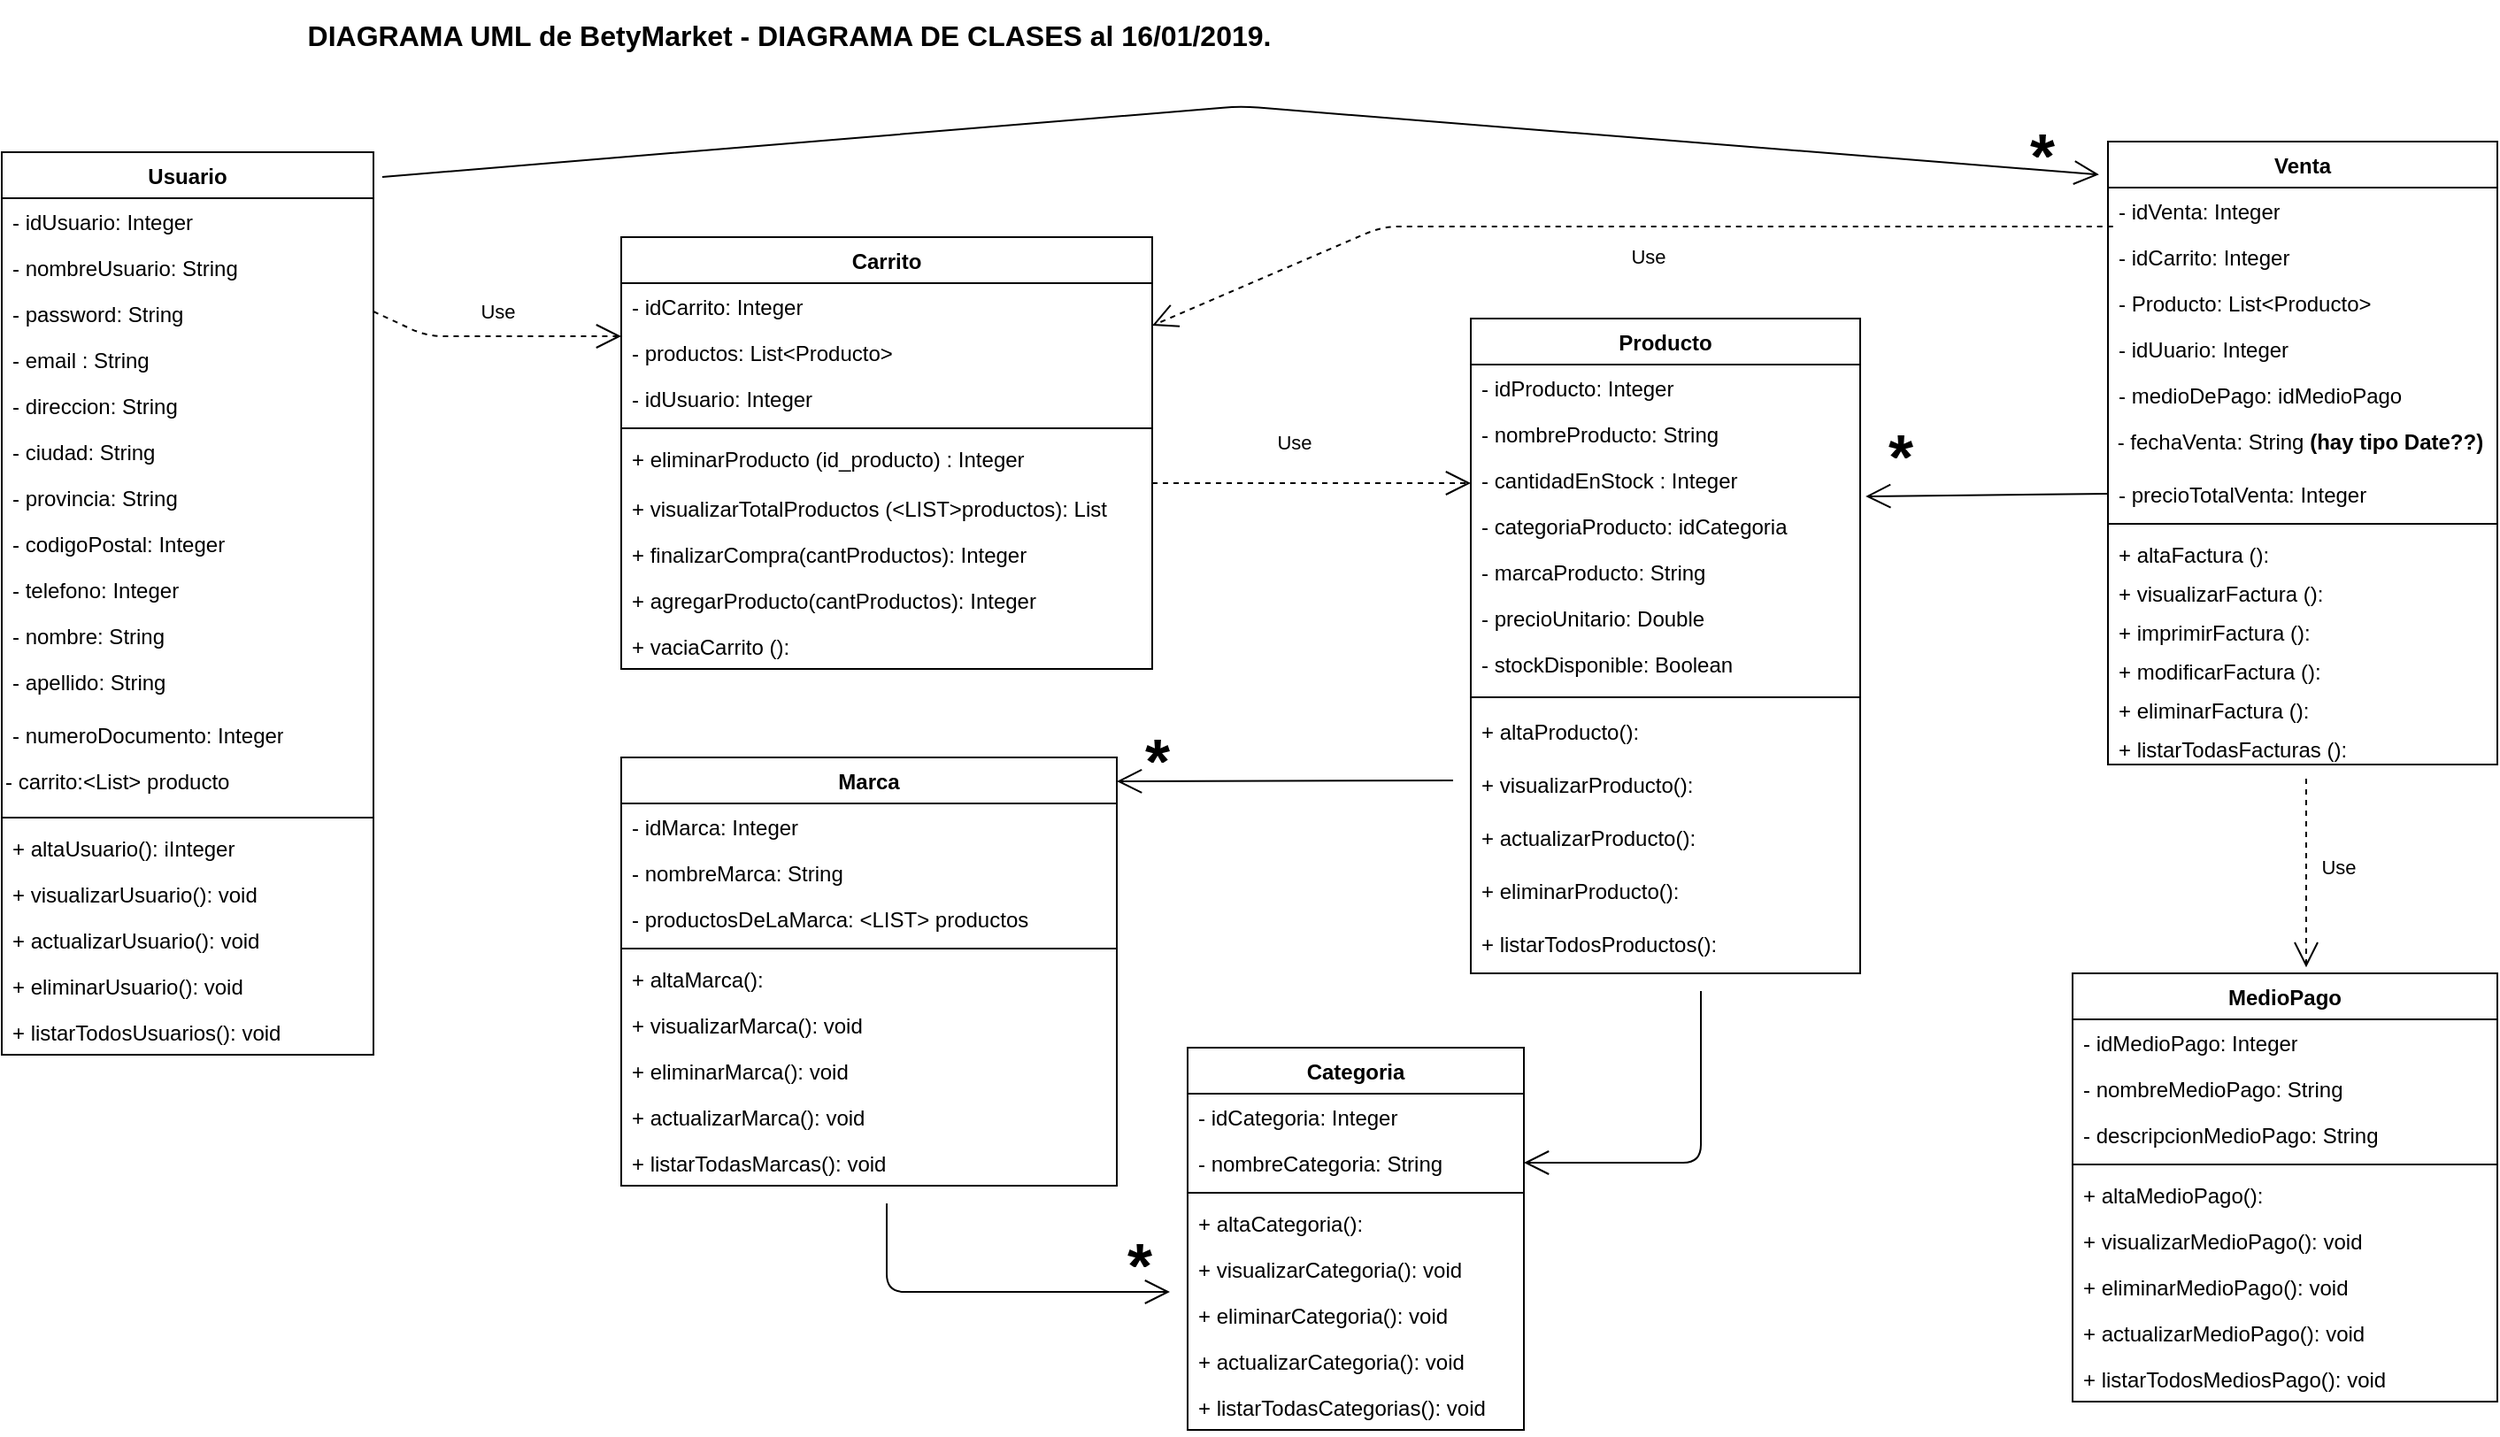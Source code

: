 <mxfile version="12.5.5" type="github">
  <diagram name="Page-1" id="9f46799a-70d6-7492-0946-bef42562c5a5">
    <mxGraphModel dx="1022" dy="649" grid="1" gridSize="10" guides="1" tooltips="1" connect="1" arrows="1" fold="1" page="1" pageScale="1" pageWidth="1100" pageHeight="850" background="#ffffff" math="0" shadow="0">
      <root>
        <mxCell id="0"/>
        <mxCell id="1" parent="0"/>
        <mxCell id="7UAfoyr8AbbVTsSyvI7V-3" value="&lt;b style=&quot;font-size: 16px&quot;&gt;&lt;font style=&quot;font-size: 16px&quot;&gt;DIAGRAMA UML de BetyMarket - DIAGRAMA DE CLASES al 16/01/2019.&lt;/font&gt;&lt;/b&gt;" style="text;html=1;strokeColor=none;fillColor=none;align=center;verticalAlign=middle;whiteSpace=wrap;rounded=0;fontSize=16;" parent="1" vertex="1">
          <mxGeometry x="200" y="10" width="730" height="40" as="geometry"/>
        </mxCell>
        <mxCell id="xMiejtiBmtiJci-bfV6F-1" value="Usuario" style="swimlane;fontStyle=1;align=center;verticalAlign=top;childLayout=stackLayout;horizontal=1;startSize=26;horizontalStack=0;resizeParent=1;resizeParentMax=0;resizeLast=0;collapsible=1;marginBottom=0;" parent="1" vertex="1">
          <mxGeometry x="120" y="96" width="210" height="510" as="geometry">
            <mxRectangle x="440" y="80" width="80" height="26" as="alternateBounds"/>
          </mxGeometry>
        </mxCell>
        <mxCell id="PyTlj7sZokD1tcicTgzd-20" value="- idUsuario: Integer" style="text;html=1;strokeColor=none;fillColor=none;align=left;verticalAlign=top;spacingLeft=4;spacingRight=4;whiteSpace=wrap;overflow=hidden;rotatable=0;points=[[0,0.5],[1,0.5]];portConstraint=eastwest;" parent="xMiejtiBmtiJci-bfV6F-1" vertex="1">
          <mxGeometry y="26" width="210" height="26" as="geometry"/>
        </mxCell>
        <mxCell id="78961159f06e98e8-34" value="- nombreUsuario: String" style="text;html=1;strokeColor=none;fillColor=none;align=left;verticalAlign=top;spacingLeft=4;spacingRight=4;whiteSpace=wrap;overflow=hidden;rotatable=0;points=[[0,0.5],[1,0.5]];portConstraint=eastwest;" parent="xMiejtiBmtiJci-bfV6F-1" vertex="1">
          <mxGeometry y="52" width="210" height="26" as="geometry"/>
        </mxCell>
        <mxCell id="78961159f06e98e8-36" value="- password: String" style="text;html=1;strokeColor=none;fillColor=none;align=left;verticalAlign=top;spacingLeft=4;spacingRight=4;whiteSpace=wrap;overflow=hidden;rotatable=0;points=[[0,0.5],[1,0.5]];portConstraint=eastwest;" parent="xMiejtiBmtiJci-bfV6F-1" vertex="1">
          <mxGeometry y="78" width="210" height="26" as="geometry"/>
        </mxCell>
        <mxCell id="78961159f06e98e8-37" value="- email : String" style="text;html=1;strokeColor=none;fillColor=none;align=left;verticalAlign=top;spacingLeft=4;spacingRight=4;whiteSpace=wrap;overflow=hidden;rotatable=0;points=[[0,0.5],[1,0.5]];portConstraint=eastwest;" parent="xMiejtiBmtiJci-bfV6F-1" vertex="1">
          <mxGeometry y="104" width="210" height="26" as="geometry"/>
        </mxCell>
        <mxCell id="78961159f06e98e8-42" value="- direccion: String" style="text;html=1;strokeColor=none;fillColor=none;align=left;verticalAlign=top;spacingLeft=4;spacingRight=4;whiteSpace=wrap;overflow=hidden;rotatable=0;points=[[0,0.5],[1,0.5]];portConstraint=eastwest;" parent="xMiejtiBmtiJci-bfV6F-1" vertex="1">
          <mxGeometry y="130" width="210" height="26" as="geometry"/>
        </mxCell>
        <mxCell id="PyTlj7sZokD1tcicTgzd-12" value="- ciudad: String" style="text;html=1;strokeColor=none;fillColor=none;align=left;verticalAlign=top;spacingLeft=4;spacingRight=4;whiteSpace=wrap;overflow=hidden;rotatable=0;points=[[0,0.5],[1,0.5]];portConstraint=eastwest;" parent="xMiejtiBmtiJci-bfV6F-1" vertex="1">
          <mxGeometry y="156" width="210" height="26" as="geometry"/>
        </mxCell>
        <mxCell id="PyTlj7sZokD1tcicTgzd-13" value="- provincia: String" style="text;html=1;strokeColor=none;fillColor=none;align=left;verticalAlign=top;spacingLeft=4;spacingRight=4;whiteSpace=wrap;overflow=hidden;rotatable=0;points=[[0,0.5],[1,0.5]];portConstraint=eastwest;" parent="xMiejtiBmtiJci-bfV6F-1" vertex="1">
          <mxGeometry y="182" width="210" height="26" as="geometry"/>
        </mxCell>
        <mxCell id="PyTlj7sZokD1tcicTgzd-14" value="- codigoPostal: Integer" style="text;html=1;strokeColor=none;fillColor=none;align=left;verticalAlign=top;spacingLeft=4;spacingRight=4;whiteSpace=wrap;overflow=hidden;rotatable=0;points=[[0,0.5],[1,0.5]];portConstraint=eastwest;" parent="xMiejtiBmtiJci-bfV6F-1" vertex="1">
          <mxGeometry y="208" width="210" height="26" as="geometry"/>
        </mxCell>
        <mxCell id="78961159f06e98e8-40" value="- telefono: Integer" style="text;html=1;strokeColor=none;fillColor=none;align=left;verticalAlign=top;spacingLeft=4;spacingRight=4;whiteSpace=wrap;overflow=hidden;rotatable=0;points=[[0,0.5],[1,0.5]];portConstraint=eastwest;" parent="xMiejtiBmtiJci-bfV6F-1" vertex="1">
          <mxGeometry y="234" width="210" height="26" as="geometry"/>
        </mxCell>
        <mxCell id="78961159f06e98e8-32" value="- nombre: String" style="text;html=1;strokeColor=none;fillColor=none;align=left;verticalAlign=top;spacingLeft=4;spacingRight=4;whiteSpace=wrap;overflow=hidden;rotatable=0;points=[[0,0.5],[1,0.5]];portConstraint=eastwest;" parent="xMiejtiBmtiJci-bfV6F-1" vertex="1">
          <mxGeometry y="260" width="210" height="26" as="geometry"/>
        </mxCell>
        <mxCell id="PyTlj7sZokD1tcicTgzd-11" value="- apellido: String&lt;br&gt;" style="text;html=1;strokeColor=none;fillColor=none;align=left;verticalAlign=top;spacingLeft=4;spacingRight=4;whiteSpace=wrap;overflow=hidden;rotatable=0;points=[[0,0.5],[1,0.5]];portConstraint=eastwest;" parent="xMiejtiBmtiJci-bfV6F-1" vertex="1">
          <mxGeometry y="286" width="210" height="30" as="geometry"/>
        </mxCell>
        <mxCell id="PyTlj7sZokD1tcicTgzd-19" value="- numeroDocumento: Integer" style="text;html=1;strokeColor=none;fillColor=none;align=left;verticalAlign=top;spacingLeft=4;spacingRight=4;whiteSpace=wrap;overflow=hidden;rotatable=0;points=[[0,0.5],[1,0.5]];portConstraint=eastwest;" parent="xMiejtiBmtiJci-bfV6F-1" vertex="1">
          <mxGeometry y="316" width="210" height="26" as="geometry"/>
        </mxCell>
        <mxCell id="WIkW4_zKr_JDpkfTiMGo-17" value="- carrito:&amp;lt;List&amp;gt; producto" style="text;html=1;" parent="xMiejtiBmtiJci-bfV6F-1" vertex="1">
          <mxGeometry y="342" width="210" height="30" as="geometry"/>
        </mxCell>
        <mxCell id="xMiejtiBmtiJci-bfV6F-3" value="" style="line;strokeWidth=1;fillColor=none;align=left;verticalAlign=middle;spacingTop=-1;spacingLeft=3;spacingRight=3;rotatable=0;labelPosition=right;points=[];portConstraint=eastwest;" parent="xMiejtiBmtiJci-bfV6F-1" vertex="1">
          <mxGeometry y="372" width="210" height="8" as="geometry"/>
        </mxCell>
        <mxCell id="WIkW4_zKr_JDpkfTiMGo-2" value="+ altaUsuario(): iInteger" style="text;html=1;strokeColor=none;fillColor=none;align=left;verticalAlign=top;spacingLeft=4;spacingRight=4;whiteSpace=wrap;overflow=hidden;rotatable=0;points=[[0,0.5],[1,0.5]];portConstraint=eastwest;" parent="xMiejtiBmtiJci-bfV6F-1" vertex="1">
          <mxGeometry y="380" width="210" height="26" as="geometry"/>
        </mxCell>
        <mxCell id="PyTlj7sZokD1tcicTgzd-17" value="+ visualizarUsuario(): void" style="text;html=1;strokeColor=none;fillColor=none;align=left;verticalAlign=top;spacingLeft=4;spacingRight=4;whiteSpace=wrap;overflow=hidden;rotatable=0;points=[[0,0.5],[1,0.5]];portConstraint=eastwest;" parent="xMiejtiBmtiJci-bfV6F-1" vertex="1">
          <mxGeometry y="406" width="210" height="26" as="geometry"/>
        </mxCell>
        <mxCell id="PyTlj7sZokD1tcicTgzd-18" value="+ actualizarUsuario(): void" style="text;html=1;strokeColor=none;fillColor=none;align=left;verticalAlign=top;spacingLeft=4;spacingRight=4;whiteSpace=wrap;overflow=hidden;rotatable=0;points=[[0,0.5],[1,0.5]];portConstraint=eastwest;" parent="xMiejtiBmtiJci-bfV6F-1" vertex="1">
          <mxGeometry y="432" width="210" height="26" as="geometry"/>
        </mxCell>
        <mxCell id="PyTlj7sZokD1tcicTgzd-25" value="+ eliminarUsuario(): void" style="text;html=1;strokeColor=none;fillColor=none;align=left;verticalAlign=top;spacingLeft=4;spacingRight=4;whiteSpace=wrap;overflow=hidden;rotatable=0;points=[[0,0.5],[1,0.5]];portConstraint=eastwest;" parent="xMiejtiBmtiJci-bfV6F-1" vertex="1">
          <mxGeometry y="458" width="210" height="26" as="geometry"/>
        </mxCell>
        <mxCell id="PyTlj7sZokD1tcicTgzd-50" value="+ listarTodosUsuarios(): void" style="text;html=1;strokeColor=none;fillColor=none;align=left;verticalAlign=top;spacingLeft=4;spacingRight=4;whiteSpace=wrap;overflow=hidden;rotatable=0;points=[[0,0.5],[1,0.5]];portConstraint=eastwest;" parent="xMiejtiBmtiJci-bfV6F-1" vertex="1">
          <mxGeometry y="484" width="210" height="26" as="geometry"/>
        </mxCell>
        <mxCell id="xMiejtiBmtiJci-bfV6F-9" value="Venta" style="swimlane;fontStyle=1;align=center;verticalAlign=top;childLayout=stackLayout;horizontal=1;startSize=26;horizontalStack=0;resizeParent=1;resizeParentMax=0;resizeLast=0;collapsible=1;marginBottom=0;" parent="1" vertex="1">
          <mxGeometry x="1310" y="90" width="220" height="352" as="geometry"/>
        </mxCell>
        <mxCell id="6r-YugnRgSn9FtwPUTXZ-2" value="- idVenta: Integer" style="text;html=1;strokeColor=none;fillColor=none;align=left;verticalAlign=top;spacingLeft=4;spacingRight=4;whiteSpace=wrap;overflow=hidden;rotatable=0;points=[[0,0.5],[1,0.5]];portConstraint=eastwest;" parent="xMiejtiBmtiJci-bfV6F-9" vertex="1">
          <mxGeometry y="26" width="220" height="26" as="geometry"/>
        </mxCell>
        <mxCell id="PyTlj7sZokD1tcicTgzd-74" value="- idCarrito: Integer" style="text;html=1;strokeColor=none;fillColor=none;align=left;verticalAlign=top;spacingLeft=4;spacingRight=4;whiteSpace=wrap;overflow=hidden;rotatable=0;points=[[0,0.5],[1,0.5]];portConstraint=eastwest;" parent="xMiejtiBmtiJci-bfV6F-9" vertex="1">
          <mxGeometry y="52" width="220" height="26" as="geometry"/>
        </mxCell>
        <mxCell id="PyTlj7sZokD1tcicTgzd-106" value="- Producto: List&lt;Producto&gt;" style="text;strokeColor=none;fillColor=none;align=left;verticalAlign=top;spacingLeft=4;spacingRight=4;overflow=hidden;rotatable=0;points=[[0,0.5],[1,0.5]];portConstraint=eastwest;" parent="xMiejtiBmtiJci-bfV6F-9" vertex="1">
          <mxGeometry y="78" width="220" height="26" as="geometry"/>
        </mxCell>
        <mxCell id="WIkW4_zKr_JDpkfTiMGo-15" value="- idUuario: Integer" style="text;html=1;strokeColor=none;fillColor=none;align=left;verticalAlign=top;spacingLeft=4;spacingRight=4;whiteSpace=wrap;overflow=hidden;rotatable=0;points=[[0,0.5],[1,0.5]];portConstraint=eastwest;" parent="xMiejtiBmtiJci-bfV6F-9" vertex="1">
          <mxGeometry y="104" width="220" height="26" as="geometry"/>
        </mxCell>
        <mxCell id="78961159f06e98e8-84" value="- medioDePago: idMedioPago" style="text;html=1;strokeColor=none;fillColor=none;align=left;verticalAlign=top;spacingLeft=4;spacingRight=4;whiteSpace=wrap;overflow=hidden;rotatable=0;points=[[0,0.5],[1,0.5]];portConstraint=eastwest;" parent="xMiejtiBmtiJci-bfV6F-9" vertex="1">
          <mxGeometry y="130" width="220" height="26" as="geometry"/>
        </mxCell>
        <mxCell id="WIkW4_zKr_JDpkfTiMGo-14" value="&amp;nbsp;- fechaVenta: String &lt;b&gt;(hay tipo Date??)&lt;/b&gt;" style="text;html=1;" parent="xMiejtiBmtiJci-bfV6F-9" vertex="1">
          <mxGeometry y="156" width="220" height="30" as="geometry"/>
        </mxCell>
        <mxCell id="78961159f06e98e8-74" value="- precioTotalVenta: Integer" style="text;html=1;strokeColor=none;fillColor=none;align=left;verticalAlign=top;spacingLeft=4;spacingRight=4;whiteSpace=wrap;overflow=hidden;rotatable=0;points=[[0,0.5],[1,0.5]];portConstraint=eastwest;" parent="xMiejtiBmtiJci-bfV6F-9" vertex="1">
          <mxGeometry y="186" width="220" height="26" as="geometry"/>
        </mxCell>
        <mxCell id="xMiejtiBmtiJci-bfV6F-11" value="" style="line;strokeWidth=1;fillColor=none;align=left;verticalAlign=middle;spacingTop=-1;spacingLeft=3;spacingRight=3;rotatable=0;labelPosition=right;points=[];portConstraint=eastwest;" parent="xMiejtiBmtiJci-bfV6F-9" vertex="1">
          <mxGeometry y="212" width="220" height="8" as="geometry"/>
        </mxCell>
        <mxCell id="xMiejtiBmtiJci-bfV6F-12" value="+ altaFactura (): " style="text;strokeColor=none;fillColor=none;align=left;verticalAlign=top;spacingLeft=4;spacingRight=4;overflow=hidden;rotatable=0;points=[[0,0.5],[1,0.5]];portConstraint=eastwest;" parent="xMiejtiBmtiJci-bfV6F-9" vertex="1">
          <mxGeometry y="220" width="220" height="22" as="geometry"/>
        </mxCell>
        <mxCell id="PyTlj7sZokD1tcicTgzd-63" value="+ visualizarFactura (): " style="text;strokeColor=none;fillColor=none;align=left;verticalAlign=top;spacingLeft=4;spacingRight=4;overflow=hidden;rotatable=0;points=[[0,0.5],[1,0.5]];portConstraint=eastwest;" parent="xMiejtiBmtiJci-bfV6F-9" vertex="1">
          <mxGeometry y="242" width="220" height="22" as="geometry"/>
        </mxCell>
        <mxCell id="PyTlj7sZokD1tcicTgzd-64" value="+ imprimirFactura (): " style="text;strokeColor=none;fillColor=none;align=left;verticalAlign=top;spacingLeft=4;spacingRight=4;overflow=hidden;rotatable=0;points=[[0,0.5],[1,0.5]];portConstraint=eastwest;" parent="xMiejtiBmtiJci-bfV6F-9" vertex="1">
          <mxGeometry y="264" width="220" height="22" as="geometry"/>
        </mxCell>
        <mxCell id="PyTlj7sZokD1tcicTgzd-65" value="+ modificarFactura (): " style="text;strokeColor=none;fillColor=none;align=left;verticalAlign=top;spacingLeft=4;spacingRight=4;overflow=hidden;rotatable=0;points=[[0,0.5],[1,0.5]];portConstraint=eastwest;" parent="xMiejtiBmtiJci-bfV6F-9" vertex="1">
          <mxGeometry y="286" width="220" height="22" as="geometry"/>
        </mxCell>
        <mxCell id="PyTlj7sZokD1tcicTgzd-66" value="+ eliminarFactura (): " style="text;strokeColor=none;fillColor=none;align=left;verticalAlign=top;spacingLeft=4;spacingRight=4;overflow=hidden;rotatable=0;points=[[0,0.5],[1,0.5]];portConstraint=eastwest;" parent="xMiejtiBmtiJci-bfV6F-9" vertex="1">
          <mxGeometry y="308" width="220" height="22" as="geometry"/>
        </mxCell>
        <mxCell id="PyTlj7sZokD1tcicTgzd-68" value="+ listarTodasFacturas (): " style="text;strokeColor=none;fillColor=none;align=left;verticalAlign=top;spacingLeft=4;spacingRight=4;overflow=hidden;rotatable=0;points=[[0,0.5],[1,0.5]];portConstraint=eastwest;" parent="xMiejtiBmtiJci-bfV6F-9" vertex="1">
          <mxGeometry y="330" width="220" height="22" as="geometry"/>
        </mxCell>
        <mxCell id="xMiejtiBmtiJci-bfV6F-13" value="Producto" style="swimlane;fontStyle=1;align=center;verticalAlign=top;childLayout=stackLayout;horizontal=1;startSize=26;horizontalStack=0;resizeParent=1;resizeParentMax=0;resizeLast=0;collapsible=1;marginBottom=0;" parent="1" vertex="1">
          <mxGeometry x="950" y="190" width="220" height="370" as="geometry">
            <mxRectangle x="120" y="80" width="90" height="26" as="alternateBounds"/>
          </mxGeometry>
        </mxCell>
        <mxCell id="78961159f06e98e8-20" value="- idProducto: Integer" style="text;html=1;strokeColor=none;fillColor=none;align=left;verticalAlign=top;spacingLeft=4;spacingRight=4;whiteSpace=wrap;overflow=hidden;rotatable=0;points=[[0,0.5],[1,0.5]];portConstraint=eastwest;" parent="xMiejtiBmtiJci-bfV6F-13" vertex="1">
          <mxGeometry y="26" width="220" height="26" as="geometry"/>
        </mxCell>
        <mxCell id="PyTlj7sZokD1tcicTgzd-21" value="- nombreProducto: String" style="text;html=1;strokeColor=none;fillColor=none;align=left;verticalAlign=top;spacingLeft=4;spacingRight=4;whiteSpace=wrap;overflow=hidden;rotatable=0;points=[[0,0.5],[1,0.5]];portConstraint=eastwest;" parent="xMiejtiBmtiJci-bfV6F-13" vertex="1">
          <mxGeometry y="52" width="220" height="26" as="geometry"/>
        </mxCell>
        <mxCell id="78961159f06e98e8-27" value="- cantidadEnStock : Integer" style="text;html=1;strokeColor=none;fillColor=none;align=left;verticalAlign=top;spacingLeft=4;spacingRight=4;whiteSpace=wrap;overflow=hidden;rotatable=0;points=[[0,0.5],[1,0.5]];portConstraint=eastwest;" parent="xMiejtiBmtiJci-bfV6F-13" vertex="1">
          <mxGeometry y="78" width="220" height="26" as="geometry"/>
        </mxCell>
        <mxCell id="78961159f06e98e8-58" value="- categoriaProducto: idCategoria" style="text;html=1;strokeColor=none;fillColor=none;align=left;verticalAlign=top;spacingLeft=4;spacingRight=4;whiteSpace=wrap;overflow=hidden;rotatable=0;points=[[0,0.5],[1,0.5]];portConstraint=eastwest;" parent="xMiejtiBmtiJci-bfV6F-13" vertex="1">
          <mxGeometry y="104" width="220" height="26" as="geometry"/>
        </mxCell>
        <mxCell id="78961159f06e98e8-110" value="- marcaProducto: String" style="text;html=1;strokeColor=none;fillColor=none;align=left;verticalAlign=top;spacingLeft=4;spacingRight=4;whiteSpace=wrap;overflow=hidden;rotatable=0;points=[[0,0.5],[1,0.5]];portConstraint=eastwest;" parent="xMiejtiBmtiJci-bfV6F-13" vertex="1">
          <mxGeometry y="130" width="220" height="26" as="geometry"/>
        </mxCell>
        <mxCell id="78961159f06e98e8-26" value="- precioUnitario: Double" style="text;html=1;strokeColor=none;fillColor=none;align=left;verticalAlign=top;spacingLeft=4;spacingRight=4;whiteSpace=wrap;overflow=hidden;rotatable=0;points=[[0,0.5],[1,0.5]];portConstraint=eastwest;" parent="xMiejtiBmtiJci-bfV6F-13" vertex="1">
          <mxGeometry y="156" width="220" height="26" as="geometry"/>
        </mxCell>
        <mxCell id="PyTlj7sZokD1tcicTgzd-76" value="- stockDisponible: Boolean" style="text;html=1;strokeColor=none;fillColor=none;align=left;verticalAlign=top;spacingLeft=4;spacingRight=4;whiteSpace=wrap;overflow=hidden;rotatable=0;points=[[0,0.5],[1,0.5]];portConstraint=eastwest;" parent="xMiejtiBmtiJci-bfV6F-13" vertex="1">
          <mxGeometry y="182" width="220" height="26" as="geometry"/>
        </mxCell>
        <mxCell id="xMiejtiBmtiJci-bfV6F-15" value="" style="line;strokeWidth=1;fillColor=none;align=left;verticalAlign=middle;spacingTop=-1;spacingLeft=3;spacingRight=3;rotatable=0;labelPosition=right;points=[];portConstraint=eastwest;" parent="xMiejtiBmtiJci-bfV6F-13" vertex="1">
          <mxGeometry y="208" width="220" height="12" as="geometry"/>
        </mxCell>
        <mxCell id="gkskZy_CYB1lAbszulbO-1" value="+ altaProducto(): " style="text;strokeColor=none;fillColor=none;align=left;verticalAlign=top;spacingLeft=4;spacingRight=4;overflow=hidden;rotatable=0;points=[[0,0.5],[1,0.5]];portConstraint=eastwest;" parent="xMiejtiBmtiJci-bfV6F-13" vertex="1">
          <mxGeometry y="220" width="220" height="30" as="geometry"/>
        </mxCell>
        <mxCell id="PyTlj7sZokD1tcicTgzd-22" value="+ visualizarProducto(): " style="text;strokeColor=none;fillColor=none;align=left;verticalAlign=top;spacingLeft=4;spacingRight=4;overflow=hidden;rotatable=0;points=[[0,0.5],[1,0.5]];portConstraint=eastwest;" parent="xMiejtiBmtiJci-bfV6F-13" vertex="1">
          <mxGeometry y="250" width="220" height="30" as="geometry"/>
        </mxCell>
        <mxCell id="PyTlj7sZokD1tcicTgzd-24" value="+ actualizarProducto(): " style="text;strokeColor=none;fillColor=none;align=left;verticalAlign=top;spacingLeft=4;spacingRight=4;overflow=hidden;rotatable=0;points=[[0,0.5],[1,0.5]];portConstraint=eastwest;" parent="xMiejtiBmtiJci-bfV6F-13" vertex="1">
          <mxGeometry y="280" width="220" height="30" as="geometry"/>
        </mxCell>
        <mxCell id="PyTlj7sZokD1tcicTgzd-23" value="+ eliminarProducto(): " style="text;strokeColor=none;fillColor=none;align=left;verticalAlign=top;spacingLeft=4;spacingRight=4;overflow=hidden;rotatable=0;points=[[0,0.5],[1,0.5]];portConstraint=eastwest;" parent="xMiejtiBmtiJci-bfV6F-13" vertex="1">
          <mxGeometry y="310" width="220" height="30" as="geometry"/>
        </mxCell>
        <mxCell id="PyTlj7sZokD1tcicTgzd-67" value="+ listarTodosProductos(): " style="text;strokeColor=none;fillColor=none;align=left;verticalAlign=top;spacingLeft=4;spacingRight=4;overflow=hidden;rotatable=0;points=[[0,0.5],[1,0.5]];portConstraint=eastwest;" parent="xMiejtiBmtiJci-bfV6F-13" vertex="1">
          <mxGeometry y="340" width="220" height="30" as="geometry"/>
        </mxCell>
        <mxCell id="FYrJzB4RA5t17NeNT5vl-1" value="Carrito" style="swimlane;fontStyle=1;align=center;verticalAlign=top;childLayout=stackLayout;horizontal=1;startSize=26;horizontalStack=0;resizeParent=1;resizeParentMax=0;resizeLast=0;collapsible=1;marginBottom=0;" parent="1" vertex="1">
          <mxGeometry x="470" y="144" width="300" height="244" as="geometry"/>
        </mxCell>
        <mxCell id="WIkW4_zKr_JDpkfTiMGo-12" value="- idCarrito: Integer" style="text;strokeColor=none;fillColor=none;align=left;verticalAlign=top;spacingLeft=4;spacingRight=4;overflow=hidden;rotatable=0;points=[[0,0.5],[1,0.5]];portConstraint=eastwest;" parent="FYrJzB4RA5t17NeNT5vl-1" vertex="1">
          <mxGeometry y="26" width="300" height="26" as="geometry"/>
        </mxCell>
        <mxCell id="FYrJzB4RA5t17NeNT5vl-2" value="- productos: List&lt;Producto&gt;" style="text;strokeColor=none;fillColor=none;align=left;verticalAlign=top;spacingLeft=4;spacingRight=4;overflow=hidden;rotatable=0;points=[[0,0.5],[1,0.5]];portConstraint=eastwest;" parent="FYrJzB4RA5t17NeNT5vl-1" vertex="1">
          <mxGeometry y="52" width="300" height="26" as="geometry"/>
        </mxCell>
        <mxCell id="WIkW4_zKr_JDpkfTiMGo-13" value="- idUsuario: Integer" style="text;strokeColor=none;fillColor=none;align=left;verticalAlign=top;spacingLeft=4;spacingRight=4;overflow=hidden;rotatable=0;points=[[0,0.5],[1,0.5]];portConstraint=eastwest;" parent="FYrJzB4RA5t17NeNT5vl-1" vertex="1">
          <mxGeometry y="78" width="300" height="26" as="geometry"/>
        </mxCell>
        <mxCell id="FYrJzB4RA5t17NeNT5vl-3" value="" style="line;strokeWidth=1;fillColor=none;align=left;verticalAlign=middle;spacingTop=-1;spacingLeft=3;spacingRight=3;rotatable=0;labelPosition=right;points=[];portConstraint=eastwest;" parent="FYrJzB4RA5t17NeNT5vl-1" vertex="1">
          <mxGeometry y="104" width="300" height="8" as="geometry"/>
        </mxCell>
        <mxCell id="FYrJzB4RA5t17NeNT5vl-5" value="+ eliminarProducto (id_producto) : Integer" style="text;strokeColor=none;fillColor=none;align=left;verticalAlign=top;spacingLeft=4;spacingRight=4;overflow=hidden;rotatable=0;points=[[0,0.5],[1,0.5]];portConstraint=eastwest;" parent="FYrJzB4RA5t17NeNT5vl-1" vertex="1">
          <mxGeometry y="112" width="300" height="28" as="geometry"/>
        </mxCell>
        <mxCell id="FYrJzB4RA5t17NeNT5vl-4" value="+ visualizarTotalProductos (&lt;LIST&gt;productos): List" style="text;strokeColor=none;fillColor=none;align=left;verticalAlign=top;spacingLeft=4;spacingRight=4;overflow=hidden;rotatable=0;points=[[0,0.5],[1,0.5]];portConstraint=eastwest;" parent="FYrJzB4RA5t17NeNT5vl-1" vertex="1">
          <mxGeometry y="140" width="300" height="26" as="geometry"/>
        </mxCell>
        <mxCell id="WIkW4_zKr_JDpkfTiMGo-20" value="+ finalizarCompra(cantProductos): Integer" style="text;strokeColor=none;fillColor=none;align=left;verticalAlign=top;spacingLeft=4;spacingRight=4;overflow=hidden;rotatable=0;points=[[0,0.5],[1,0.5]];portConstraint=eastwest;" parent="FYrJzB4RA5t17NeNT5vl-1" vertex="1">
          <mxGeometry y="166" width="300" height="26" as="geometry"/>
        </mxCell>
        <mxCell id="WIkW4_zKr_JDpkfTiMGo-22" value="+ agregarProducto(cantProductos): Integer" style="text;strokeColor=none;fillColor=none;align=left;verticalAlign=top;spacingLeft=4;spacingRight=4;overflow=hidden;rotatable=0;points=[[0,0.5],[1,0.5]];portConstraint=eastwest;" parent="FYrJzB4RA5t17NeNT5vl-1" vertex="1">
          <mxGeometry y="192" width="300" height="26" as="geometry"/>
        </mxCell>
        <mxCell id="WIkW4_zKr_JDpkfTiMGo-4" value="+ vaciaCarrito (): " style="text;strokeColor=none;fillColor=none;align=left;verticalAlign=top;spacingLeft=4;spacingRight=4;overflow=hidden;rotatable=0;points=[[0,0.5],[1,0.5]];portConstraint=eastwest;" parent="FYrJzB4RA5t17NeNT5vl-1" vertex="1">
          <mxGeometry y="218" width="300" height="26" as="geometry"/>
        </mxCell>
        <mxCell id="PyTlj7sZokD1tcicTgzd-26" value="Marca" style="swimlane;fontStyle=1;align=center;verticalAlign=top;childLayout=stackLayout;horizontal=1;startSize=26;horizontalStack=0;resizeParent=1;resizeParentMax=0;resizeLast=0;collapsible=1;marginBottom=0;" parent="1" vertex="1">
          <mxGeometry x="470" y="438" width="280" height="242" as="geometry"/>
        </mxCell>
        <mxCell id="PyTlj7sZokD1tcicTgzd-27" value="- idMarca: Integer" style="text;html=1;strokeColor=none;fillColor=none;align=left;verticalAlign=top;spacingLeft=4;spacingRight=4;whiteSpace=wrap;overflow=hidden;rotatable=0;points=[[0,0.5],[1,0.5]];portConstraint=eastwest;" parent="PyTlj7sZokD1tcicTgzd-26" vertex="1">
          <mxGeometry y="26" width="280" height="26" as="geometry"/>
        </mxCell>
        <mxCell id="PyTlj7sZokD1tcicTgzd-28" value="- nombreMarca: String" style="text;html=1;strokeColor=none;fillColor=none;align=left;verticalAlign=top;spacingLeft=4;spacingRight=4;whiteSpace=wrap;overflow=hidden;rotatable=0;points=[[0,0.5],[1,0.5]];portConstraint=eastwest;" parent="PyTlj7sZokD1tcicTgzd-26" vertex="1">
          <mxGeometry y="52" width="280" height="26" as="geometry"/>
        </mxCell>
        <mxCell id="PyTlj7sZokD1tcicTgzd-77" value="- productosDeLaMarca: &amp;lt;LIST&amp;gt; productos" style="text;html=1;strokeColor=none;fillColor=none;align=left;verticalAlign=top;spacingLeft=4;spacingRight=4;whiteSpace=wrap;overflow=hidden;rotatable=0;points=[[0,0.5],[1,0.5]];portConstraint=eastwest;" parent="PyTlj7sZokD1tcicTgzd-26" vertex="1">
          <mxGeometry y="78" width="280" height="26" as="geometry"/>
        </mxCell>
        <mxCell id="PyTlj7sZokD1tcicTgzd-32" value="" style="line;strokeWidth=1;fillColor=none;align=left;verticalAlign=middle;spacingTop=-1;spacingLeft=3;spacingRight=3;rotatable=0;labelPosition=right;points=[];portConstraint=eastwest;" parent="PyTlj7sZokD1tcicTgzd-26" vertex="1">
          <mxGeometry y="104" width="280" height="8" as="geometry"/>
        </mxCell>
        <mxCell id="PyTlj7sZokD1tcicTgzd-35" value="+ altaMarca():" style="text;html=1;strokeColor=none;fillColor=none;align=left;verticalAlign=top;spacingLeft=4;spacingRight=4;whiteSpace=wrap;overflow=hidden;rotatable=0;points=[[0,0.5],[1,0.5]];portConstraint=eastwest;" parent="PyTlj7sZokD1tcicTgzd-26" vertex="1">
          <mxGeometry y="112" width="280" height="26" as="geometry"/>
        </mxCell>
        <mxCell id="PyTlj7sZokD1tcicTgzd-36" value="+ visualizarMarca(): void" style="text;html=1;strokeColor=none;fillColor=none;align=left;verticalAlign=top;spacingLeft=4;spacingRight=4;whiteSpace=wrap;overflow=hidden;rotatable=0;points=[[0,0.5],[1,0.5]];portConstraint=eastwest;" parent="PyTlj7sZokD1tcicTgzd-26" vertex="1">
          <mxGeometry y="138" width="280" height="26" as="geometry"/>
        </mxCell>
        <mxCell id="PyTlj7sZokD1tcicTgzd-38" value="+ eliminarMarca(): void" style="text;html=1;strokeColor=none;fillColor=none;align=left;verticalAlign=top;spacingLeft=4;spacingRight=4;whiteSpace=wrap;overflow=hidden;rotatable=0;points=[[0,0.5],[1,0.5]];portConstraint=eastwest;" parent="PyTlj7sZokD1tcicTgzd-26" vertex="1">
          <mxGeometry y="164" width="280" height="26" as="geometry"/>
        </mxCell>
        <mxCell id="PyTlj7sZokD1tcicTgzd-37" value="+ actualizarMarca(): void" style="text;html=1;strokeColor=none;fillColor=none;align=left;verticalAlign=top;spacingLeft=4;spacingRight=4;whiteSpace=wrap;overflow=hidden;rotatable=0;points=[[0,0.5],[1,0.5]];portConstraint=eastwest;" parent="PyTlj7sZokD1tcicTgzd-26" vertex="1">
          <mxGeometry y="190" width="280" height="26" as="geometry"/>
        </mxCell>
        <mxCell id="PyTlj7sZokD1tcicTgzd-49" value="+ listarTodasMarcas(): void" style="text;html=1;strokeColor=none;fillColor=none;align=left;verticalAlign=top;spacingLeft=4;spacingRight=4;whiteSpace=wrap;overflow=hidden;rotatable=0;points=[[0,0.5],[1,0.5]];portConstraint=eastwest;" parent="PyTlj7sZokD1tcicTgzd-26" vertex="1">
          <mxGeometry y="216" width="280" height="26" as="geometry"/>
        </mxCell>
        <mxCell id="PyTlj7sZokD1tcicTgzd-39" value="MedioPago" style="swimlane;fontStyle=1;align=center;verticalAlign=top;childLayout=stackLayout;horizontal=1;startSize=26;horizontalStack=0;resizeParent=1;resizeParentMax=0;resizeLast=0;collapsible=1;marginBottom=0;" parent="1" vertex="1">
          <mxGeometry x="1290" y="560" width="240" height="242" as="geometry"/>
        </mxCell>
        <mxCell id="PyTlj7sZokD1tcicTgzd-40" value="- idMedioPago: Integer" style="text;html=1;strokeColor=none;fillColor=none;align=left;verticalAlign=top;spacingLeft=4;spacingRight=4;whiteSpace=wrap;overflow=hidden;rotatable=0;points=[[0,0.5],[1,0.5]];portConstraint=eastwest;" parent="PyTlj7sZokD1tcicTgzd-39" vertex="1">
          <mxGeometry y="26" width="240" height="26" as="geometry"/>
        </mxCell>
        <mxCell id="PyTlj7sZokD1tcicTgzd-41" value="- nombreMedioPago: String" style="text;html=1;strokeColor=none;fillColor=none;align=left;verticalAlign=top;spacingLeft=4;spacingRight=4;whiteSpace=wrap;overflow=hidden;rotatable=0;points=[[0,0.5],[1,0.5]];portConstraint=eastwest;" parent="PyTlj7sZokD1tcicTgzd-39" vertex="1">
          <mxGeometry y="52" width="240" height="26" as="geometry"/>
        </mxCell>
        <mxCell id="PyTlj7sZokD1tcicTgzd-51" value="- descripcionMedioPago: String" style="text;html=1;strokeColor=none;fillColor=none;align=left;verticalAlign=top;spacingLeft=4;spacingRight=4;whiteSpace=wrap;overflow=hidden;rotatable=0;points=[[0,0.5],[1,0.5]];portConstraint=eastwest;" parent="PyTlj7sZokD1tcicTgzd-39" vertex="1">
          <mxGeometry y="78" width="240" height="26" as="geometry"/>
        </mxCell>
        <mxCell id="PyTlj7sZokD1tcicTgzd-43" value="" style="line;strokeWidth=1;fillColor=none;align=left;verticalAlign=middle;spacingTop=-1;spacingLeft=3;spacingRight=3;rotatable=0;labelPosition=right;points=[];portConstraint=eastwest;" parent="PyTlj7sZokD1tcicTgzd-39" vertex="1">
          <mxGeometry y="104" width="240" height="8" as="geometry"/>
        </mxCell>
        <mxCell id="PyTlj7sZokD1tcicTgzd-44" value="+ altaMedioPago():" style="text;html=1;strokeColor=none;fillColor=none;align=left;verticalAlign=top;spacingLeft=4;spacingRight=4;whiteSpace=wrap;overflow=hidden;rotatable=0;points=[[0,0.5],[1,0.5]];portConstraint=eastwest;" parent="PyTlj7sZokD1tcicTgzd-39" vertex="1">
          <mxGeometry y="112" width="240" height="26" as="geometry"/>
        </mxCell>
        <mxCell id="PyTlj7sZokD1tcicTgzd-45" value="+ visualizarMedioPago(): void" style="text;html=1;strokeColor=none;fillColor=none;align=left;verticalAlign=top;spacingLeft=4;spacingRight=4;whiteSpace=wrap;overflow=hidden;rotatable=0;points=[[0,0.5],[1,0.5]];portConstraint=eastwest;" parent="PyTlj7sZokD1tcicTgzd-39" vertex="1">
          <mxGeometry y="138" width="240" height="26" as="geometry"/>
        </mxCell>
        <mxCell id="PyTlj7sZokD1tcicTgzd-46" value="+ eliminarMedioPago(): void" style="text;html=1;strokeColor=none;fillColor=none;align=left;verticalAlign=top;spacingLeft=4;spacingRight=4;whiteSpace=wrap;overflow=hidden;rotatable=0;points=[[0,0.5],[1,0.5]];portConstraint=eastwest;" parent="PyTlj7sZokD1tcicTgzd-39" vertex="1">
          <mxGeometry y="164" width="240" height="26" as="geometry"/>
        </mxCell>
        <mxCell id="PyTlj7sZokD1tcicTgzd-47" value="+ actualizarMedioPago(): void" style="text;html=1;strokeColor=none;fillColor=none;align=left;verticalAlign=top;spacingLeft=4;spacingRight=4;whiteSpace=wrap;overflow=hidden;rotatable=0;points=[[0,0.5],[1,0.5]];portConstraint=eastwest;" parent="PyTlj7sZokD1tcicTgzd-39" vertex="1">
          <mxGeometry y="190" width="240" height="26" as="geometry"/>
        </mxCell>
        <mxCell id="PyTlj7sZokD1tcicTgzd-48" value="+ listarTodosMediosPago(): void" style="text;html=1;strokeColor=none;fillColor=none;align=left;verticalAlign=top;spacingLeft=4;spacingRight=4;whiteSpace=wrap;overflow=hidden;rotatable=0;points=[[0,0.5],[1,0.5]];portConstraint=eastwest;" parent="PyTlj7sZokD1tcicTgzd-39" vertex="1">
          <mxGeometry y="216" width="240" height="26" as="geometry"/>
        </mxCell>
        <mxCell id="PyTlj7sZokD1tcicTgzd-52" value="Categoria" style="swimlane;fontStyle=1;align=center;verticalAlign=top;childLayout=stackLayout;horizontal=1;startSize=26;horizontalStack=0;resizeParent=1;resizeParentMax=0;resizeLast=0;collapsible=1;marginBottom=0;" parent="1" vertex="1">
          <mxGeometry x="790" y="602" width="190" height="216" as="geometry"/>
        </mxCell>
        <mxCell id="PyTlj7sZokD1tcicTgzd-53" value="- idCategoria: Integer" style="text;html=1;strokeColor=none;fillColor=none;align=left;verticalAlign=top;spacingLeft=4;spacingRight=4;whiteSpace=wrap;overflow=hidden;rotatable=0;points=[[0,0.5],[1,0.5]];portConstraint=eastwest;" parent="PyTlj7sZokD1tcicTgzd-52" vertex="1">
          <mxGeometry y="26" width="190" height="26" as="geometry"/>
        </mxCell>
        <mxCell id="PyTlj7sZokD1tcicTgzd-54" value="- nombreCategoria: String" style="text;html=1;strokeColor=none;fillColor=none;align=left;verticalAlign=top;spacingLeft=4;spacingRight=4;whiteSpace=wrap;overflow=hidden;rotatable=0;points=[[0,0.5],[1,0.5]];portConstraint=eastwest;" parent="PyTlj7sZokD1tcicTgzd-52" vertex="1">
          <mxGeometry y="52" width="190" height="26" as="geometry"/>
        </mxCell>
        <mxCell id="PyTlj7sZokD1tcicTgzd-56" value="" style="line;strokeWidth=1;fillColor=none;align=left;verticalAlign=middle;spacingTop=-1;spacingLeft=3;spacingRight=3;rotatable=0;labelPosition=right;points=[];portConstraint=eastwest;" parent="PyTlj7sZokD1tcicTgzd-52" vertex="1">
          <mxGeometry y="78" width="190" height="8" as="geometry"/>
        </mxCell>
        <mxCell id="PyTlj7sZokD1tcicTgzd-57" value="+ altaCategoria():" style="text;html=1;strokeColor=none;fillColor=none;align=left;verticalAlign=top;spacingLeft=4;spacingRight=4;whiteSpace=wrap;overflow=hidden;rotatable=0;points=[[0,0.5],[1,0.5]];portConstraint=eastwest;" parent="PyTlj7sZokD1tcicTgzd-52" vertex="1">
          <mxGeometry y="86" width="190" height="26" as="geometry"/>
        </mxCell>
        <mxCell id="PyTlj7sZokD1tcicTgzd-58" value="+ visualizarCategoria(): void" style="text;html=1;strokeColor=none;fillColor=none;align=left;verticalAlign=top;spacingLeft=4;spacingRight=4;whiteSpace=wrap;overflow=hidden;rotatable=0;points=[[0,0.5],[1,0.5]];portConstraint=eastwest;" parent="PyTlj7sZokD1tcicTgzd-52" vertex="1">
          <mxGeometry y="112" width="190" height="26" as="geometry"/>
        </mxCell>
        <mxCell id="PyTlj7sZokD1tcicTgzd-59" value="+ eliminarCategoria(): void" style="text;html=1;strokeColor=none;fillColor=none;align=left;verticalAlign=top;spacingLeft=4;spacingRight=4;whiteSpace=wrap;overflow=hidden;rotatable=0;points=[[0,0.5],[1,0.5]];portConstraint=eastwest;" parent="PyTlj7sZokD1tcicTgzd-52" vertex="1">
          <mxGeometry y="138" width="190" height="26" as="geometry"/>
        </mxCell>
        <mxCell id="PyTlj7sZokD1tcicTgzd-60" value="+ actualizarCategoria(): void" style="text;html=1;strokeColor=none;fillColor=none;align=left;verticalAlign=top;spacingLeft=4;spacingRight=4;whiteSpace=wrap;overflow=hidden;rotatable=0;points=[[0,0.5],[1,0.5]];portConstraint=eastwest;" parent="PyTlj7sZokD1tcicTgzd-52" vertex="1">
          <mxGeometry y="164" width="190" height="26" as="geometry"/>
        </mxCell>
        <mxCell id="PyTlj7sZokD1tcicTgzd-61" value="+ listarTodasCategorias(): void" style="text;html=1;strokeColor=none;fillColor=none;align=left;verticalAlign=top;spacingLeft=4;spacingRight=4;whiteSpace=wrap;overflow=hidden;rotatable=0;points=[[0,0.5],[1,0.5]];portConstraint=eastwest;" parent="PyTlj7sZokD1tcicTgzd-52" vertex="1">
          <mxGeometry y="190" width="190" height="26" as="geometry"/>
        </mxCell>
        <mxCell id="PyTlj7sZokD1tcicTgzd-103" value="Use" style="endArrow=open;endSize=12;dashed=1;html=1;exitX=1;exitY=0.462;exitDx=0;exitDy=0;exitPerimeter=0;" parent="1" source="78961159f06e98e8-36" edge="1">
          <mxGeometry x="0.022" y="14" width="160" relative="1" as="geometry">
            <mxPoint x="340" y="200" as="sourcePoint"/>
            <mxPoint x="470" y="200" as="targetPoint"/>
            <Array as="points">
              <mxPoint x="360" y="200"/>
            </Array>
            <mxPoint as="offset"/>
          </mxGeometry>
        </mxCell>
        <mxCell id="PyTlj7sZokD1tcicTgzd-104" value="Use" style="endArrow=open;endSize=12;dashed=1;html=1;entryX=0;entryY=-0.231;entryDx=0;entryDy=0;entryPerimeter=0;" parent="1" edge="1">
          <mxGeometry x="-0.111" y="23" width="160" relative="1" as="geometry">
            <mxPoint x="770" y="283" as="sourcePoint"/>
            <mxPoint x="950" y="282.994" as="targetPoint"/>
            <Array as="points">
              <mxPoint x="850" y="283"/>
              <mxPoint x="900" y="283"/>
            </Array>
            <mxPoint as="offset"/>
          </mxGeometry>
        </mxCell>
        <mxCell id="PyTlj7sZokD1tcicTgzd-105" value="Use" style="endArrow=open;endSize=12;dashed=1;html=1;exitX=0.013;exitY=-0.154;exitDx=0;exitDy=0;exitPerimeter=0;entryX=1;entryY=0.923;entryDx=0;entryDy=0;entryPerimeter=0;" parent="1" source="PyTlj7sZokD1tcicTgzd-74" target="WIkW4_zKr_JDpkfTiMGo-12" edge="1">
          <mxGeometry x="0.489" y="151" width="160" relative="1" as="geometry">
            <mxPoint x="1380" y="80" as="sourcePoint"/>
            <mxPoint x="780" y="140" as="targetPoint"/>
            <Array as="points">
              <mxPoint x="900" y="138"/>
            </Array>
            <mxPoint x="90" y="-122" as="offset"/>
          </mxGeometry>
        </mxCell>
        <mxCell id="PyTlj7sZokD1tcicTgzd-107" value="" style="endArrow=open;endFill=1;endSize=12;html=1;entryX=1.014;entryY=0.865;entryDx=0;entryDy=0;entryPerimeter=0;exitX=0;exitY=0.5;exitDx=0;exitDy=0;" parent="1" source="78961159f06e98e8-74" target="78961159f06e98e8-27" edge="1">
          <mxGeometry width="160" relative="1" as="geometry">
            <mxPoint x="1160" y="230" as="sourcePoint"/>
            <mxPoint x="1320" y="230" as="targetPoint"/>
          </mxGeometry>
        </mxCell>
        <mxCell id="PyTlj7sZokD1tcicTgzd-109" value="&lt;b&gt;&lt;font style=&quot;font-size: 36px&quot;&gt;*&lt;/font&gt;&lt;/b&gt;" style="text;html=1;strokeColor=none;fillColor=none;align=left;verticalAlign=top;spacingLeft=4;spacingRight=4;whiteSpace=wrap;overflow=hidden;rotatable=0;points=[[0,0.5],[1,0.5]];portConstraint=eastwest;" parent="1" vertex="1">
          <mxGeometry x="1180" y="240" width="50" height="26" as="geometry"/>
        </mxCell>
        <mxCell id="PyTlj7sZokD1tcicTgzd-110" value="" style="endArrow=open;endFill=1;endSize=12;html=1;entryX=1.014;entryY=0.865;entryDx=0;entryDy=0;entryPerimeter=0;" parent="1" edge="1">
          <mxGeometry width="160" relative="1" as="geometry">
            <mxPoint x="940" y="451" as="sourcePoint"/>
            <mxPoint x="750" y="451.49" as="targetPoint"/>
          </mxGeometry>
        </mxCell>
        <mxCell id="PyTlj7sZokD1tcicTgzd-111" value="" style="endArrow=open;endFill=1;endSize=12;html=1;entryX=1;entryY=0.5;entryDx=0;entryDy=0;" parent="1" target="PyTlj7sZokD1tcicTgzd-54" edge="1">
          <mxGeometry width="160" relative="1" as="geometry">
            <mxPoint x="1080" y="570" as="sourcePoint"/>
            <mxPoint x="1020.0" y="701.49" as="targetPoint"/>
            <Array as="points">
              <mxPoint x="1080" y="667"/>
            </Array>
          </mxGeometry>
        </mxCell>
        <mxCell id="PyTlj7sZokD1tcicTgzd-112" value="&lt;b&gt;&lt;font style=&quot;font-size: 36px&quot;&gt;*&lt;/font&gt;&lt;/b&gt;" style="text;html=1;strokeColor=none;fillColor=none;align=left;verticalAlign=top;spacingLeft=4;spacingRight=4;whiteSpace=wrap;overflow=hidden;rotatable=0;points=[[0,0.5],[1,0.5]];portConstraint=eastwest;" parent="1" vertex="1">
          <mxGeometry x="760" y="412" width="50" height="26" as="geometry"/>
        </mxCell>
        <mxCell id="PyTlj7sZokD1tcicTgzd-114" value="Use" style="endArrow=open;endSize=12;dashed=1;html=1;entryX=0.55;entryY=-0.014;entryDx=0;entryDy=0;entryPerimeter=0;" parent="1" target="PyTlj7sZokD1tcicTgzd-39" edge="1">
          <mxGeometry x="-0.062" y="18" width="160" relative="1" as="geometry">
            <mxPoint x="1422" y="450" as="sourcePoint"/>
            <mxPoint x="1470" y="490.004" as="targetPoint"/>
            <mxPoint as="offset"/>
          </mxGeometry>
        </mxCell>
        <mxCell id="PyTlj7sZokD1tcicTgzd-115" value="" style="endArrow=open;endFill=1;endSize=12;html=1;entryX=-0.023;entryY=0.053;entryDx=0;entryDy=0;entryPerimeter=0;" parent="1" target="xMiejtiBmtiJci-bfV6F-9" edge="1">
          <mxGeometry width="160" relative="1" as="geometry">
            <mxPoint x="335" y="110" as="sourcePoint"/>
            <mxPoint x="765" y="100.49" as="targetPoint"/>
            <Array as="points">
              <mxPoint x="820" y="70"/>
            </Array>
          </mxGeometry>
        </mxCell>
        <mxCell id="PyTlj7sZokD1tcicTgzd-116" value="&lt;b&gt;&lt;font style=&quot;font-size: 36px&quot;&gt;*&lt;/font&gt;&lt;/b&gt;" style="text;html=1;strokeColor=none;fillColor=none;align=left;verticalAlign=top;spacingLeft=4;spacingRight=4;whiteSpace=wrap;overflow=hidden;rotatable=0;points=[[0,0.5],[1,0.5]];portConstraint=eastwest;" parent="1" vertex="1">
          <mxGeometry x="1260" y="70" width="50" height="26" as="geometry"/>
        </mxCell>
        <mxCell id="PyTlj7sZokD1tcicTgzd-117" value="" style="endArrow=open;endFill=1;endSize=12;html=1;" parent="1" edge="1">
          <mxGeometry width="160" relative="1" as="geometry">
            <mxPoint x="620" y="690" as="sourcePoint"/>
            <mxPoint x="780" y="740" as="targetPoint"/>
            <Array as="points">
              <mxPoint x="620" y="740"/>
            </Array>
          </mxGeometry>
        </mxCell>
        <mxCell id="PyTlj7sZokD1tcicTgzd-118" value="&lt;b&gt;&lt;font style=&quot;font-size: 36px&quot;&gt;*&lt;/font&gt;&lt;/b&gt;" style="text;html=1;strokeColor=none;fillColor=none;align=left;verticalAlign=top;spacingLeft=4;spacingRight=4;whiteSpace=wrap;overflow=hidden;rotatable=0;points=[[0,0.5],[1,0.5]];portConstraint=eastwest;" parent="1" vertex="1">
          <mxGeometry x="750" y="697" width="50" height="26" as="geometry"/>
        </mxCell>
      </root>
    </mxGraphModel>
  </diagram>
</mxfile>

